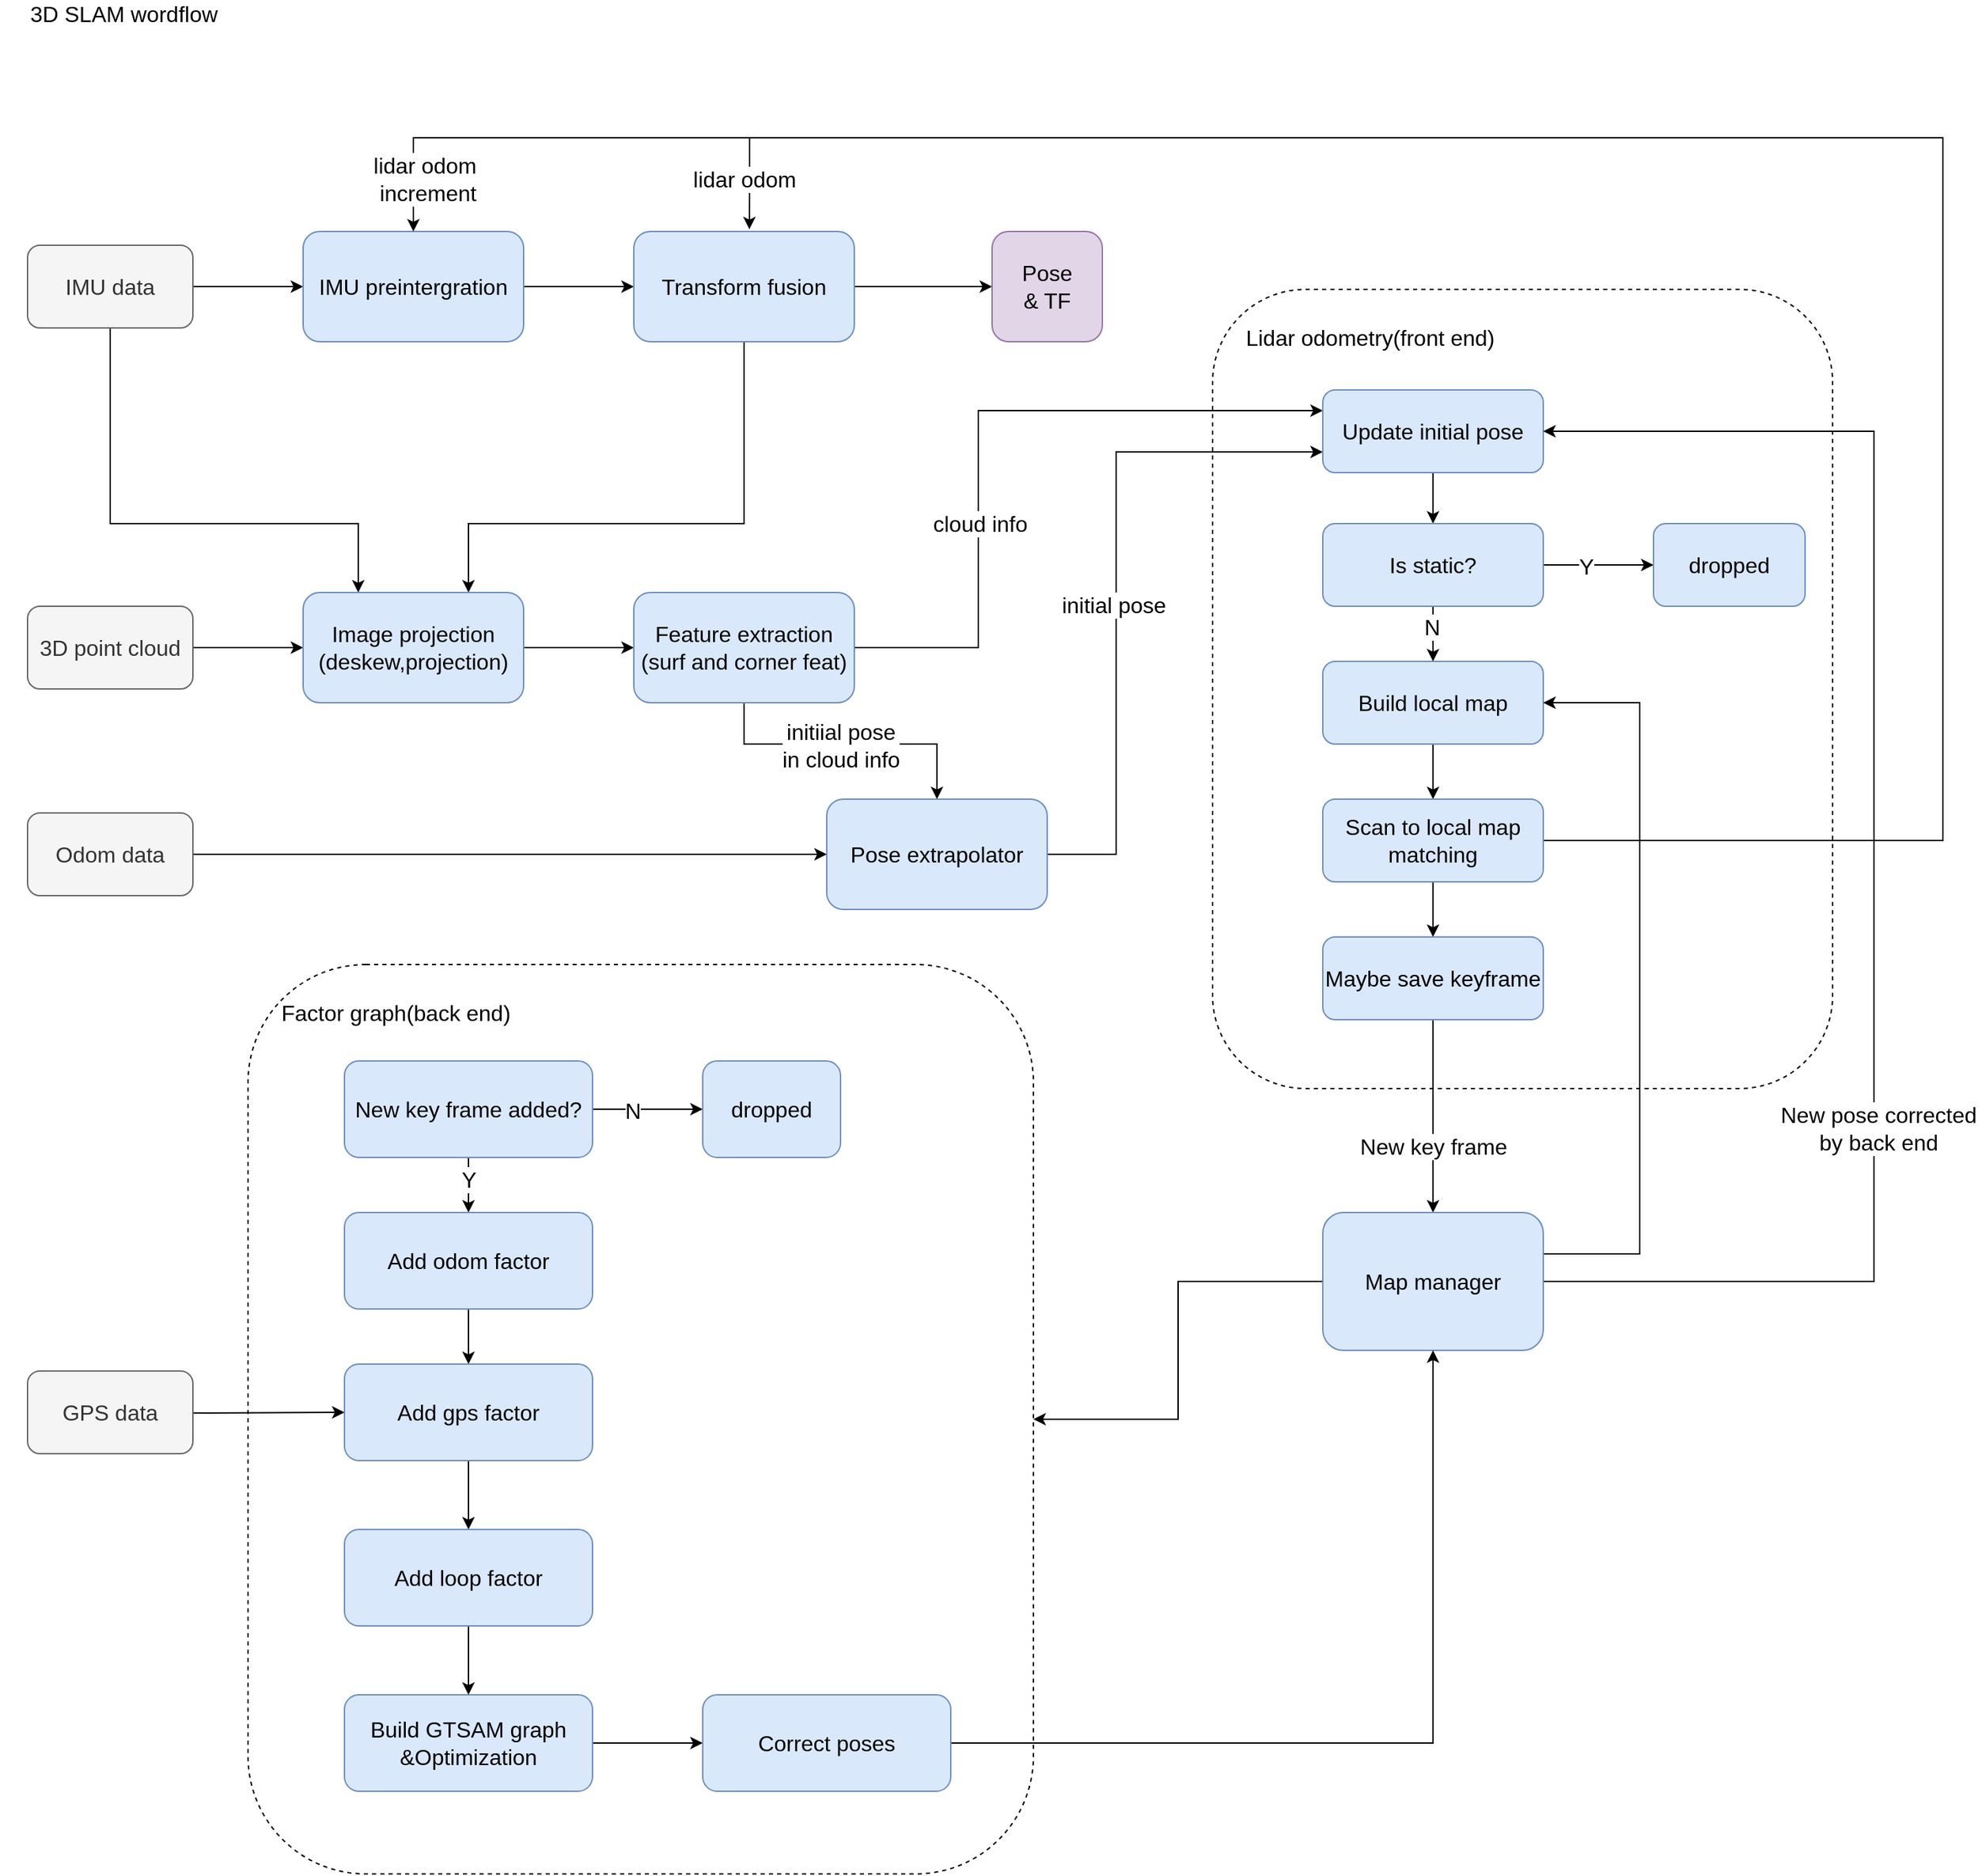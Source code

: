 <mxfile version="14.6.6" type="github">
  <diagram id="wlG_OTYxwRtexbGPrc7o" name="Page-1">
    <mxGraphModel dx="2347" dy="1372" grid="1" gridSize="10" guides="1" tooltips="1" connect="1" arrows="1" fold="1" page="1" pageScale="1" pageWidth="850" pageHeight="1100" math="0" shadow="0">
      <root>
        <mxCell id="0" />
        <mxCell id="1" parent="0" />
        <mxCell id="1lm8WJyj4tGAlSs0hT6c-51" value="&lt;br&gt;&amp;nbsp; &amp;nbsp; &amp;nbsp;Factor graph(back end)" style="rounded=1;whiteSpace=wrap;html=1;fontSize=16;align=left;verticalAlign=top;dashed=1;fillColor=none;" vertex="1" parent="1">
          <mxGeometry x="200" y="750" width="570" height="660" as="geometry" />
        </mxCell>
        <mxCell id="1lm8WJyj4tGAlSs0hT6c-21" value="&lt;br&gt;&amp;nbsp; &amp;nbsp; &amp;nbsp;Lidar odometry(front end)" style="rounded=1;whiteSpace=wrap;html=1;fontSize=16;align=left;verticalAlign=top;dashed=1;fillColor=none;" vertex="1" parent="1">
          <mxGeometry x="900" y="260" width="450" height="580" as="geometry" />
        </mxCell>
        <mxCell id="1lm8WJyj4tGAlSs0hT6c-1" value="&lt;font style=&quot;font-size: 16px&quot;&gt;3D SLAM wordflow&lt;/font&gt;" style="text;html=1;strokeColor=none;fillColor=none;align=center;verticalAlign=middle;whiteSpace=wrap;rounded=0;" vertex="1" parent="1">
          <mxGeometry x="20" y="50" width="180" height="20" as="geometry" />
        </mxCell>
        <mxCell id="1lm8WJyj4tGAlSs0hT6c-13" value="" style="edgeStyle=orthogonalEdgeStyle;rounded=0;orthogonalLoop=1;jettySize=auto;html=1;fontSize=16;" edge="1" parent="1" source="1lm8WJyj4tGAlSs0hT6c-2" target="1lm8WJyj4tGAlSs0hT6c-12">
          <mxGeometry relative="1" as="geometry" />
        </mxCell>
        <mxCell id="1lm8WJyj4tGAlSs0hT6c-2" value="3D point cloud" style="rounded=1;whiteSpace=wrap;html=1;fontSize=16;fillColor=#f5f5f5;strokeColor=#666666;fontColor=#333333;" vertex="1" parent="1">
          <mxGeometry x="40" y="490" width="120" height="60" as="geometry" />
        </mxCell>
        <mxCell id="1lm8WJyj4tGAlSs0hT6c-6" value="" style="edgeStyle=orthogonalEdgeStyle;rounded=0;orthogonalLoop=1;jettySize=auto;html=1;fontSize=16;" edge="1" parent="1" source="1lm8WJyj4tGAlSs0hT6c-3" target="1lm8WJyj4tGAlSs0hT6c-5">
          <mxGeometry relative="1" as="geometry" />
        </mxCell>
        <mxCell id="1lm8WJyj4tGAlSs0hT6c-16" style="edgeStyle=orthogonalEdgeStyle;rounded=0;orthogonalLoop=1;jettySize=auto;html=1;entryX=0.25;entryY=0;entryDx=0;entryDy=0;fontSize=16;" edge="1" parent="1" source="1lm8WJyj4tGAlSs0hT6c-3" target="1lm8WJyj4tGAlSs0hT6c-12">
          <mxGeometry relative="1" as="geometry">
            <Array as="points">
              <mxPoint x="100" y="430" />
              <mxPoint x="280" y="430" />
            </Array>
          </mxGeometry>
        </mxCell>
        <mxCell id="1lm8WJyj4tGAlSs0hT6c-3" value="IMU data" style="rounded=1;whiteSpace=wrap;html=1;fontSize=16;fillColor=#f5f5f5;strokeColor=#666666;fontColor=#333333;" vertex="1" parent="1">
          <mxGeometry x="40" y="228" width="120" height="60" as="geometry" />
        </mxCell>
        <mxCell id="1lm8WJyj4tGAlSs0hT6c-24" value="" style="edgeStyle=orthogonalEdgeStyle;rounded=0;orthogonalLoop=1;jettySize=auto;html=1;fontSize=16;" edge="1" parent="1" source="1lm8WJyj4tGAlSs0hT6c-4" target="1lm8WJyj4tGAlSs0hT6c-23">
          <mxGeometry relative="1" as="geometry" />
        </mxCell>
        <mxCell id="1lm8WJyj4tGAlSs0hT6c-4" value="Odom data" style="rounded=1;whiteSpace=wrap;html=1;fontSize=16;fillColor=#f5f5f5;strokeColor=#666666;fontColor=#333333;" vertex="1" parent="1">
          <mxGeometry x="40" y="640" width="120" height="60" as="geometry" />
        </mxCell>
        <mxCell id="1lm8WJyj4tGAlSs0hT6c-18" style="edgeStyle=orthogonalEdgeStyle;rounded=0;orthogonalLoop=1;jettySize=auto;html=1;fontSize=16;" edge="1" parent="1" source="1lm8WJyj4tGAlSs0hT6c-5" target="1lm8WJyj4tGAlSs0hT6c-7">
          <mxGeometry relative="1" as="geometry" />
        </mxCell>
        <mxCell id="1lm8WJyj4tGAlSs0hT6c-5" value="IMU preintergration" style="rounded=1;whiteSpace=wrap;html=1;fontSize=16;fillColor=#dae8fc;strokeColor=#6c8ebf;" vertex="1" parent="1">
          <mxGeometry x="240" y="218" width="160" height="80" as="geometry" />
        </mxCell>
        <mxCell id="1lm8WJyj4tGAlSs0hT6c-20" style="edgeStyle=orthogonalEdgeStyle;rounded=0;orthogonalLoop=1;jettySize=auto;html=1;entryX=0.75;entryY=0;entryDx=0;entryDy=0;fontSize=16;" edge="1" parent="1" source="1lm8WJyj4tGAlSs0hT6c-7" target="1lm8WJyj4tGAlSs0hT6c-12">
          <mxGeometry relative="1" as="geometry">
            <Array as="points">
              <mxPoint x="560" y="430" />
              <mxPoint x="360" y="430" />
            </Array>
          </mxGeometry>
        </mxCell>
        <mxCell id="1lm8WJyj4tGAlSs0hT6c-82" value="" style="edgeStyle=orthogonalEdgeStyle;rounded=0;orthogonalLoop=1;jettySize=auto;html=1;fontSize=16;" edge="1" parent="1" source="1lm8WJyj4tGAlSs0hT6c-7" target="1lm8WJyj4tGAlSs0hT6c-81">
          <mxGeometry relative="1" as="geometry" />
        </mxCell>
        <mxCell id="1lm8WJyj4tGAlSs0hT6c-7" value="Transform fusion" style="rounded=1;whiteSpace=wrap;html=1;fontSize=16;fillColor=#dae8fc;strokeColor=#6c8ebf;" vertex="1" parent="1">
          <mxGeometry x="480" y="218" width="160" height="80" as="geometry" />
        </mxCell>
        <mxCell id="1lm8WJyj4tGAlSs0hT6c-15" value="" style="edgeStyle=orthogonalEdgeStyle;rounded=0;orthogonalLoop=1;jettySize=auto;html=1;fontSize=16;" edge="1" parent="1" source="1lm8WJyj4tGAlSs0hT6c-12" target="1lm8WJyj4tGAlSs0hT6c-14">
          <mxGeometry relative="1" as="geometry" />
        </mxCell>
        <mxCell id="1lm8WJyj4tGAlSs0hT6c-12" value="Image projection&lt;br&gt;(deskew,projection)" style="rounded=1;whiteSpace=wrap;html=1;fontSize=16;fillColor=#dae8fc;strokeColor=#6c8ebf;" vertex="1" parent="1">
          <mxGeometry x="240" y="480" width="160" height="80" as="geometry" />
        </mxCell>
        <mxCell id="1lm8WJyj4tGAlSs0hT6c-25" style="edgeStyle=orthogonalEdgeStyle;rounded=0;orthogonalLoop=1;jettySize=auto;html=1;entryX=0.5;entryY=0;entryDx=0;entryDy=0;fontSize=16;" edge="1" parent="1" source="1lm8WJyj4tGAlSs0hT6c-14" target="1lm8WJyj4tGAlSs0hT6c-23">
          <mxGeometry relative="1" as="geometry">
            <Array as="points">
              <mxPoint x="560" y="590" />
              <mxPoint x="700" y="590" />
            </Array>
          </mxGeometry>
        </mxCell>
        <mxCell id="1lm8WJyj4tGAlSs0hT6c-27" value="initiial pose&lt;br&gt;in cloud info" style="edgeLabel;html=1;align=center;verticalAlign=middle;resizable=0;points=[];fontSize=16;" vertex="1" connectable="0" parent="1lm8WJyj4tGAlSs0hT6c-25">
          <mxGeometry x="0.143" y="-1" relative="1" as="geometry">
            <mxPoint x="-20" as="offset" />
          </mxGeometry>
        </mxCell>
        <mxCell id="1lm8WJyj4tGAlSs0hT6c-29" value="" style="edgeStyle=orthogonalEdgeStyle;rounded=0;orthogonalLoop=1;jettySize=auto;html=1;fontSize=16;entryX=0;entryY=0.25;entryDx=0;entryDy=0;" edge="1" parent="1" source="1lm8WJyj4tGAlSs0hT6c-14" target="1lm8WJyj4tGAlSs0hT6c-28">
          <mxGeometry relative="1" as="geometry">
            <Array as="points">
              <mxPoint x="730" y="520" />
              <mxPoint x="730" y="348" />
            </Array>
          </mxGeometry>
        </mxCell>
        <mxCell id="1lm8WJyj4tGAlSs0hT6c-30" value="cloud info" style="edgeLabel;html=1;align=center;verticalAlign=middle;resizable=0;points=[];fontSize=16;" vertex="1" connectable="0" parent="1lm8WJyj4tGAlSs0hT6c-29">
          <mxGeometry x="-0.118" y="-1" relative="1" as="geometry">
            <mxPoint y="46" as="offset" />
          </mxGeometry>
        </mxCell>
        <mxCell id="1lm8WJyj4tGAlSs0hT6c-14" value="Feature extraction&lt;br&gt;(surf and corner feat)" style="rounded=1;whiteSpace=wrap;html=1;fontSize=16;fillColor=#dae8fc;strokeColor=#6c8ebf;" vertex="1" parent="1">
          <mxGeometry x="480" y="480" width="160" height="80" as="geometry" />
        </mxCell>
        <mxCell id="1lm8WJyj4tGAlSs0hT6c-26" style="edgeStyle=orthogonalEdgeStyle;rounded=0;orthogonalLoop=1;jettySize=auto;html=1;fontSize=16;entryX=0;entryY=0.75;entryDx=0;entryDy=0;" edge="1" parent="1" source="1lm8WJyj4tGAlSs0hT6c-23" target="1lm8WJyj4tGAlSs0hT6c-28">
          <mxGeometry relative="1" as="geometry">
            <Array as="points">
              <mxPoint x="830" y="670" />
              <mxPoint x="830" y="378" />
            </Array>
          </mxGeometry>
        </mxCell>
        <mxCell id="1lm8WJyj4tGAlSs0hT6c-31" value="initial pose" style="edgeLabel;html=1;align=center;verticalAlign=middle;resizable=0;points=[];fontSize=16;" vertex="1" connectable="0" parent="1lm8WJyj4tGAlSs0hT6c-26">
          <mxGeometry x="-0.06" y="2" relative="1" as="geometry">
            <mxPoint as="offset" />
          </mxGeometry>
        </mxCell>
        <mxCell id="1lm8WJyj4tGAlSs0hT6c-23" value="Pose extrapolator" style="rounded=1;whiteSpace=wrap;html=1;fontSize=16;fillColor=#dae8fc;strokeColor=#6c8ebf;" vertex="1" parent="1">
          <mxGeometry x="620" y="630" width="160" height="80" as="geometry" />
        </mxCell>
        <mxCell id="1lm8WJyj4tGAlSs0hT6c-41" value="" style="edgeStyle=orthogonalEdgeStyle;rounded=0;orthogonalLoop=1;jettySize=auto;html=1;fontSize=16;" edge="1" parent="1" source="1lm8WJyj4tGAlSs0hT6c-28" target="1lm8WJyj4tGAlSs0hT6c-40">
          <mxGeometry relative="1" as="geometry" />
        </mxCell>
        <mxCell id="1lm8WJyj4tGAlSs0hT6c-28" value="Update initial pose" style="rounded=1;whiteSpace=wrap;html=1;fontSize=16;fillColor=#dae8fc;strokeColor=#6c8ebf;" vertex="1" parent="1">
          <mxGeometry x="980" y="333" width="160" height="60" as="geometry" />
        </mxCell>
        <mxCell id="1lm8WJyj4tGAlSs0hT6c-36" value="" style="edgeStyle=orthogonalEdgeStyle;rounded=0;orthogonalLoop=1;jettySize=auto;html=1;fontSize=16;" edge="1" parent="1" source="1lm8WJyj4tGAlSs0hT6c-33" target="1lm8WJyj4tGAlSs0hT6c-35">
          <mxGeometry relative="1" as="geometry" />
        </mxCell>
        <mxCell id="1lm8WJyj4tGAlSs0hT6c-33" value="Build local map" style="rounded=1;whiteSpace=wrap;html=1;fontSize=16;fillColor=#dae8fc;strokeColor=#6c8ebf;" vertex="1" parent="1">
          <mxGeometry x="980" y="530" width="160" height="60" as="geometry" />
        </mxCell>
        <mxCell id="1lm8WJyj4tGAlSs0hT6c-38" value="" style="edgeStyle=orthogonalEdgeStyle;rounded=0;orthogonalLoop=1;jettySize=auto;html=1;fontSize=16;" edge="1" parent="1" source="1lm8WJyj4tGAlSs0hT6c-35" target="1lm8WJyj4tGAlSs0hT6c-37">
          <mxGeometry relative="1" as="geometry" />
        </mxCell>
        <mxCell id="1lm8WJyj4tGAlSs0hT6c-77" style="edgeStyle=orthogonalEdgeStyle;rounded=0;orthogonalLoop=1;jettySize=auto;html=1;fontSize=16;exitX=1;exitY=0.5;exitDx=0;exitDy=0;entryX=0.5;entryY=0;entryDx=0;entryDy=0;" edge="1" parent="1" source="1lm8WJyj4tGAlSs0hT6c-35" target="1lm8WJyj4tGAlSs0hT6c-5">
          <mxGeometry relative="1" as="geometry">
            <Array as="points">
              <mxPoint x="1430" y="660" />
              <mxPoint x="1430" y="150" />
              <mxPoint x="320" y="150" />
            </Array>
          </mxGeometry>
        </mxCell>
        <mxCell id="1lm8WJyj4tGAlSs0hT6c-80" value="lidar odom&lt;br&gt;&amp;nbsp;increment" style="edgeLabel;html=1;align=center;verticalAlign=middle;resizable=0;points=[];fontSize=16;" vertex="1" connectable="0" parent="1lm8WJyj4tGAlSs0hT6c-77">
          <mxGeometry x="0.923" y="1" relative="1" as="geometry">
            <mxPoint y="29" as="offset" />
          </mxGeometry>
        </mxCell>
        <mxCell id="1lm8WJyj4tGAlSs0hT6c-78" style="edgeStyle=orthogonalEdgeStyle;rounded=0;orthogonalLoop=1;jettySize=auto;html=1;fontSize=16;exitX=1;exitY=0.5;exitDx=0;exitDy=0;entryX=0.524;entryY=-0.02;entryDx=0;entryDy=0;entryPerimeter=0;" edge="1" parent="1" source="1lm8WJyj4tGAlSs0hT6c-35" target="1lm8WJyj4tGAlSs0hT6c-7">
          <mxGeometry relative="1" as="geometry">
            <mxPoint x="560" y="270" as="targetPoint" />
            <Array as="points">
              <mxPoint x="1430" y="660" />
              <mxPoint x="1430" y="150" />
              <mxPoint x="564" y="150" />
              <mxPoint x="564" y="180" />
            </Array>
          </mxGeometry>
        </mxCell>
        <mxCell id="1lm8WJyj4tGAlSs0hT6c-79" value="lidar odom" style="edgeLabel;html=1;align=center;verticalAlign=middle;resizable=0;points=[];fontSize=16;" vertex="1" connectable="0" parent="1lm8WJyj4tGAlSs0hT6c-78">
          <mxGeometry x="0.875" y="1" relative="1" as="geometry">
            <mxPoint x="-46" y="29" as="offset" />
          </mxGeometry>
        </mxCell>
        <mxCell id="1lm8WJyj4tGAlSs0hT6c-35" value="Scan to local map matching" style="rounded=1;whiteSpace=wrap;html=1;fontSize=16;fillColor=#dae8fc;strokeColor=#6c8ebf;" vertex="1" parent="1">
          <mxGeometry x="980" y="630" width="160" height="60" as="geometry" />
        </mxCell>
        <mxCell id="1lm8WJyj4tGAlSs0hT6c-50" value="" style="edgeStyle=orthogonalEdgeStyle;rounded=0;orthogonalLoop=1;jettySize=auto;html=1;fontSize=16;" edge="1" parent="1" source="1lm8WJyj4tGAlSs0hT6c-37" target="1lm8WJyj4tGAlSs0hT6c-49">
          <mxGeometry relative="1" as="geometry" />
        </mxCell>
        <mxCell id="1lm8WJyj4tGAlSs0hT6c-54" value="New key frame" style="edgeLabel;html=1;align=center;verticalAlign=middle;resizable=0;points=[];fontSize=16;" vertex="1" connectable="0" parent="1lm8WJyj4tGAlSs0hT6c-50">
          <mxGeometry x="0.317" relative="1" as="geometry">
            <mxPoint as="offset" />
          </mxGeometry>
        </mxCell>
        <mxCell id="1lm8WJyj4tGAlSs0hT6c-37" value="Maybe save keyframe" style="rounded=1;whiteSpace=wrap;html=1;fontSize=16;fillColor=#dae8fc;strokeColor=#6c8ebf;" vertex="1" parent="1">
          <mxGeometry x="980" y="730" width="160" height="60" as="geometry" />
        </mxCell>
        <mxCell id="1lm8WJyj4tGAlSs0hT6c-42" value="" style="edgeStyle=orthogonalEdgeStyle;rounded=0;orthogonalLoop=1;jettySize=auto;html=1;fontSize=16;" edge="1" parent="1" source="1lm8WJyj4tGAlSs0hT6c-40" target="1lm8WJyj4tGAlSs0hT6c-33">
          <mxGeometry relative="1" as="geometry" />
        </mxCell>
        <mxCell id="1lm8WJyj4tGAlSs0hT6c-47" value="N" style="edgeLabel;html=1;align=center;verticalAlign=middle;resizable=0;points=[];fontSize=16;" vertex="1" connectable="0" parent="1lm8WJyj4tGAlSs0hT6c-42">
          <mxGeometry x="-0.283" y="-1" relative="1" as="geometry">
            <mxPoint as="offset" />
          </mxGeometry>
        </mxCell>
        <mxCell id="1lm8WJyj4tGAlSs0hT6c-45" value="" style="edgeStyle=orthogonalEdgeStyle;rounded=0;orthogonalLoop=1;jettySize=auto;html=1;fontSize=16;" edge="1" parent="1" source="1lm8WJyj4tGAlSs0hT6c-40" target="1lm8WJyj4tGAlSs0hT6c-44">
          <mxGeometry relative="1" as="geometry" />
        </mxCell>
        <mxCell id="1lm8WJyj4tGAlSs0hT6c-46" value="Y" style="edgeLabel;html=1;align=center;verticalAlign=middle;resizable=0;points=[];fontSize=16;" vertex="1" connectable="0" parent="1lm8WJyj4tGAlSs0hT6c-45">
          <mxGeometry x="-0.228" y="-1" relative="1" as="geometry">
            <mxPoint as="offset" />
          </mxGeometry>
        </mxCell>
        <mxCell id="1lm8WJyj4tGAlSs0hT6c-40" value="&amp;nbsp;Is static?&amp;nbsp;" style="rounded=1;whiteSpace=wrap;html=1;fontSize=16;fillColor=#dae8fc;strokeColor=#6c8ebf;" vertex="1" parent="1">
          <mxGeometry x="980" y="430" width="160" height="60" as="geometry" />
        </mxCell>
        <mxCell id="1lm8WJyj4tGAlSs0hT6c-44" value="dropped" style="rounded=1;whiteSpace=wrap;html=1;fontSize=16;fillColor=#dae8fc;strokeColor=#6c8ebf;" vertex="1" parent="1">
          <mxGeometry x="1220" y="430" width="110" height="60" as="geometry" />
        </mxCell>
        <mxCell id="1lm8WJyj4tGAlSs0hT6c-53" style="edgeStyle=orthogonalEdgeStyle;rounded=0;orthogonalLoop=1;jettySize=auto;html=1;entryX=1;entryY=0.5;entryDx=0;entryDy=0;fontSize=16;" edge="1" parent="1" source="1lm8WJyj4tGAlSs0hT6c-49" target="1lm8WJyj4tGAlSs0hT6c-33">
          <mxGeometry relative="1" as="geometry">
            <Array as="points">
              <mxPoint x="1210" y="960" />
              <mxPoint x="1210" y="560" />
            </Array>
          </mxGeometry>
        </mxCell>
        <mxCell id="1lm8WJyj4tGAlSs0hT6c-63" style="edgeStyle=orthogonalEdgeStyle;rounded=0;orthogonalLoop=1;jettySize=auto;html=1;fontSize=16;" edge="1" parent="1" source="1lm8WJyj4tGAlSs0hT6c-49" target="1lm8WJyj4tGAlSs0hT6c-51">
          <mxGeometry relative="1" as="geometry" />
        </mxCell>
        <mxCell id="1lm8WJyj4tGAlSs0hT6c-75" style="edgeStyle=orthogonalEdgeStyle;rounded=0;orthogonalLoop=1;jettySize=auto;html=1;entryX=1;entryY=0.5;entryDx=0;entryDy=0;fontSize=16;" edge="1" parent="1" source="1lm8WJyj4tGAlSs0hT6c-49" target="1lm8WJyj4tGAlSs0hT6c-28">
          <mxGeometry relative="1" as="geometry">
            <Array as="points">
              <mxPoint x="1380" y="980" />
              <mxPoint x="1380" y="363" />
            </Array>
          </mxGeometry>
        </mxCell>
        <mxCell id="1lm8WJyj4tGAlSs0hT6c-76" value="New pose corrected&lt;br&gt;by back end" style="edgeLabel;html=1;align=center;verticalAlign=middle;resizable=0;points=[];fontSize=16;" vertex="1" connectable="0" parent="1lm8WJyj4tGAlSs0hT6c-75">
          <mxGeometry x="-0.36" y="-3" relative="1" as="geometry">
            <mxPoint as="offset" />
          </mxGeometry>
        </mxCell>
        <mxCell id="1lm8WJyj4tGAlSs0hT6c-49" value="Map manager" style="rounded=1;whiteSpace=wrap;html=1;fontSize=16;fillColor=#dae8fc;strokeColor=#6c8ebf;" vertex="1" parent="1">
          <mxGeometry x="980" y="930" width="160" height="100" as="geometry" />
        </mxCell>
        <mxCell id="1lm8WJyj4tGAlSs0hT6c-56" value="" style="edgeStyle=orthogonalEdgeStyle;rounded=0;orthogonalLoop=1;jettySize=auto;html=1;fontSize=16;" edge="1" parent="1" source="1lm8WJyj4tGAlSs0hT6c-52" target="1lm8WJyj4tGAlSs0hT6c-55">
          <mxGeometry relative="1" as="geometry" />
        </mxCell>
        <mxCell id="1lm8WJyj4tGAlSs0hT6c-70" value="Y" style="edgeLabel;html=1;align=center;verticalAlign=middle;resizable=0;points=[];fontSize=16;" vertex="1" connectable="0" parent="1lm8WJyj4tGAlSs0hT6c-56">
          <mxGeometry x="0.2" relative="1" as="geometry">
            <mxPoint y="-8" as="offset" />
          </mxGeometry>
        </mxCell>
        <mxCell id="1lm8WJyj4tGAlSs0hT6c-68" value="" style="edgeStyle=orthogonalEdgeStyle;rounded=0;orthogonalLoop=1;jettySize=auto;html=1;fontSize=16;" edge="1" parent="1" source="1lm8WJyj4tGAlSs0hT6c-52" target="1lm8WJyj4tGAlSs0hT6c-67">
          <mxGeometry relative="1" as="geometry" />
        </mxCell>
        <mxCell id="1lm8WJyj4tGAlSs0hT6c-69" value="N" style="edgeLabel;html=1;align=center;verticalAlign=middle;resizable=0;points=[];fontSize=16;" vertex="1" connectable="0" parent="1lm8WJyj4tGAlSs0hT6c-68">
          <mxGeometry x="-0.288" y="-1" relative="1" as="geometry">
            <mxPoint as="offset" />
          </mxGeometry>
        </mxCell>
        <mxCell id="1lm8WJyj4tGAlSs0hT6c-52" value="New key frame added?" style="rounded=1;whiteSpace=wrap;html=1;fontSize=16;fillColor=#dae8fc;strokeColor=#6c8ebf;" vertex="1" parent="1">
          <mxGeometry x="270" y="820" width="180" height="70" as="geometry" />
        </mxCell>
        <mxCell id="1lm8WJyj4tGAlSs0hT6c-60" value="" style="edgeStyle=orthogonalEdgeStyle;rounded=0;orthogonalLoop=1;jettySize=auto;html=1;fontSize=16;" edge="1" parent="1" source="1lm8WJyj4tGAlSs0hT6c-55" target="1lm8WJyj4tGAlSs0hT6c-59">
          <mxGeometry relative="1" as="geometry" />
        </mxCell>
        <mxCell id="1lm8WJyj4tGAlSs0hT6c-55" value="Add odom factor" style="rounded=1;whiteSpace=wrap;html=1;fontSize=16;fillColor=#dae8fc;strokeColor=#6c8ebf;" vertex="1" parent="1">
          <mxGeometry x="270" y="930" width="180" height="70" as="geometry" />
        </mxCell>
        <mxCell id="1lm8WJyj4tGAlSs0hT6c-65" value="" style="edgeStyle=orthogonalEdgeStyle;rounded=0;orthogonalLoop=1;jettySize=auto;html=1;fontSize=16;" edge="1" parent="1" source="1lm8WJyj4tGAlSs0hT6c-59" target="1lm8WJyj4tGAlSs0hT6c-64">
          <mxGeometry relative="1" as="geometry" />
        </mxCell>
        <mxCell id="1lm8WJyj4tGAlSs0hT6c-59" value="Add gps factor" style="rounded=1;whiteSpace=wrap;html=1;fontSize=16;fillColor=#dae8fc;strokeColor=#6c8ebf;" vertex="1" parent="1">
          <mxGeometry x="270" y="1040" width="180" height="70" as="geometry" />
        </mxCell>
        <mxCell id="1lm8WJyj4tGAlSs0hT6c-62" style="edgeStyle=orthogonalEdgeStyle;rounded=0;orthogonalLoop=1;jettySize=auto;html=1;fontSize=16;" edge="1" parent="1" target="1lm8WJyj4tGAlSs0hT6c-59">
          <mxGeometry relative="1" as="geometry">
            <mxPoint x="70" y="1075" as="sourcePoint" />
          </mxGeometry>
        </mxCell>
        <mxCell id="1lm8WJyj4tGAlSs0hT6c-61" value="GPS data" style="rounded=1;whiteSpace=wrap;html=1;fontSize=16;fillColor=#f5f5f5;strokeColor=#666666;fontColor=#333333;" vertex="1" parent="1">
          <mxGeometry x="40" y="1045" width="120" height="60" as="geometry" />
        </mxCell>
        <mxCell id="1lm8WJyj4tGAlSs0hT6c-72" value="" style="edgeStyle=orthogonalEdgeStyle;rounded=0;orthogonalLoop=1;jettySize=auto;html=1;fontSize=16;" edge="1" parent="1" source="1lm8WJyj4tGAlSs0hT6c-64" target="1lm8WJyj4tGAlSs0hT6c-71">
          <mxGeometry relative="1" as="geometry" />
        </mxCell>
        <mxCell id="1lm8WJyj4tGAlSs0hT6c-64" value="Add loop factor" style="rounded=1;whiteSpace=wrap;html=1;fontSize=16;fillColor=#dae8fc;strokeColor=#6c8ebf;" vertex="1" parent="1">
          <mxGeometry x="270" y="1160" width="180" height="70" as="geometry" />
        </mxCell>
        <mxCell id="1lm8WJyj4tGAlSs0hT6c-67" value="dropped" style="rounded=1;whiteSpace=wrap;html=1;fontSize=16;fillColor=#dae8fc;strokeColor=#6c8ebf;" vertex="1" parent="1">
          <mxGeometry x="530" y="820" width="100" height="70" as="geometry" />
        </mxCell>
        <mxCell id="1lm8WJyj4tGAlSs0hT6c-73" style="edgeStyle=orthogonalEdgeStyle;rounded=0;orthogonalLoop=1;jettySize=auto;html=1;fontSize=16;exitX=1;exitY=0.5;exitDx=0;exitDy=0;" edge="1" parent="1" source="1lm8WJyj4tGAlSs0hT6c-83" target="1lm8WJyj4tGAlSs0hT6c-49">
          <mxGeometry relative="1" as="geometry" />
        </mxCell>
        <mxCell id="1lm8WJyj4tGAlSs0hT6c-84" value="" style="edgeStyle=orthogonalEdgeStyle;rounded=0;orthogonalLoop=1;jettySize=auto;html=1;fontSize=16;" edge="1" parent="1" source="1lm8WJyj4tGAlSs0hT6c-71" target="1lm8WJyj4tGAlSs0hT6c-83">
          <mxGeometry relative="1" as="geometry" />
        </mxCell>
        <mxCell id="1lm8WJyj4tGAlSs0hT6c-71" value="Build GTSAM graph&lt;br&gt;&amp;amp;Optimization" style="rounded=1;whiteSpace=wrap;html=1;fontSize=16;fillColor=#dae8fc;strokeColor=#6c8ebf;" vertex="1" parent="1">
          <mxGeometry x="270" y="1280" width="180" height="70" as="geometry" />
        </mxCell>
        <mxCell id="1lm8WJyj4tGAlSs0hT6c-81" value="Pose&lt;br&gt;&amp;amp; TF" style="rounded=1;whiteSpace=wrap;html=1;fontSize=16;fillColor=#e1d5e7;strokeColor=#9673a6;" vertex="1" parent="1">
          <mxGeometry x="740" y="218" width="80" height="80" as="geometry" />
        </mxCell>
        <mxCell id="1lm8WJyj4tGAlSs0hT6c-83" value="Correct poses" style="rounded=1;whiteSpace=wrap;html=1;fontSize=16;fillColor=#dae8fc;strokeColor=#6c8ebf;" vertex="1" parent="1">
          <mxGeometry x="530" y="1280" width="180" height="70" as="geometry" />
        </mxCell>
      </root>
    </mxGraphModel>
  </diagram>
</mxfile>
